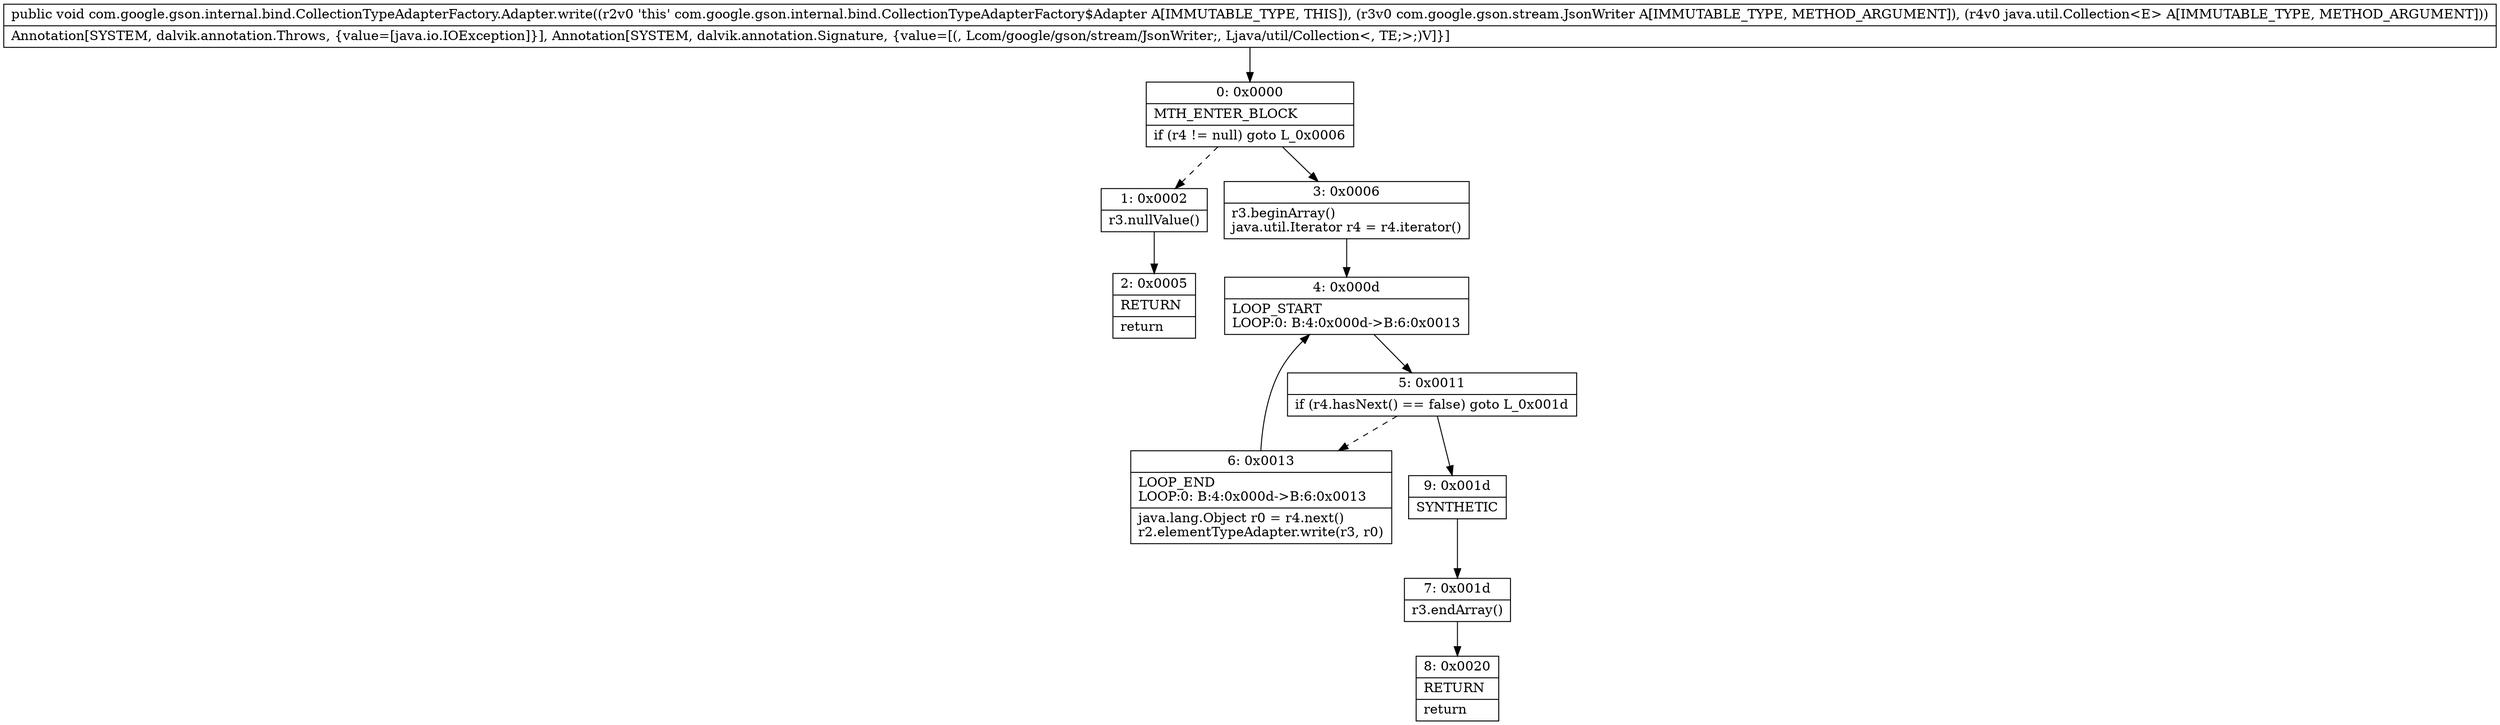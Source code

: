 digraph "CFG forcom.google.gson.internal.bind.CollectionTypeAdapterFactory.Adapter.write(Lcom\/google\/gson\/stream\/JsonWriter;Ljava\/util\/Collection;)V" {
Node_0 [shape=record,label="{0\:\ 0x0000|MTH_ENTER_BLOCK\l|if (r4 != null) goto L_0x0006\l}"];
Node_1 [shape=record,label="{1\:\ 0x0002|r3.nullValue()\l}"];
Node_2 [shape=record,label="{2\:\ 0x0005|RETURN\l|return\l}"];
Node_3 [shape=record,label="{3\:\ 0x0006|r3.beginArray()\ljava.util.Iterator r4 = r4.iterator()\l}"];
Node_4 [shape=record,label="{4\:\ 0x000d|LOOP_START\lLOOP:0: B:4:0x000d\-\>B:6:0x0013\l}"];
Node_5 [shape=record,label="{5\:\ 0x0011|if (r4.hasNext() == false) goto L_0x001d\l}"];
Node_6 [shape=record,label="{6\:\ 0x0013|LOOP_END\lLOOP:0: B:4:0x000d\-\>B:6:0x0013\l|java.lang.Object r0 = r4.next()\lr2.elementTypeAdapter.write(r3, r0)\l}"];
Node_7 [shape=record,label="{7\:\ 0x001d|r3.endArray()\l}"];
Node_8 [shape=record,label="{8\:\ 0x0020|RETURN\l|return\l}"];
Node_9 [shape=record,label="{9\:\ 0x001d|SYNTHETIC\l}"];
MethodNode[shape=record,label="{public void com.google.gson.internal.bind.CollectionTypeAdapterFactory.Adapter.write((r2v0 'this' com.google.gson.internal.bind.CollectionTypeAdapterFactory$Adapter A[IMMUTABLE_TYPE, THIS]), (r3v0 com.google.gson.stream.JsonWriter A[IMMUTABLE_TYPE, METHOD_ARGUMENT]), (r4v0 java.util.Collection\<E\> A[IMMUTABLE_TYPE, METHOD_ARGUMENT]))  | Annotation[SYSTEM, dalvik.annotation.Throws, \{value=[java.io.IOException]\}], Annotation[SYSTEM, dalvik.annotation.Signature, \{value=[(, Lcom\/google\/gson\/stream\/JsonWriter;, Ljava\/util\/Collection\<, TE;\>;)V]\}]\l}"];
MethodNode -> Node_0;
Node_0 -> Node_1[style=dashed];
Node_0 -> Node_3;
Node_1 -> Node_2;
Node_3 -> Node_4;
Node_4 -> Node_5;
Node_5 -> Node_6[style=dashed];
Node_5 -> Node_9;
Node_6 -> Node_4;
Node_7 -> Node_8;
Node_9 -> Node_7;
}

